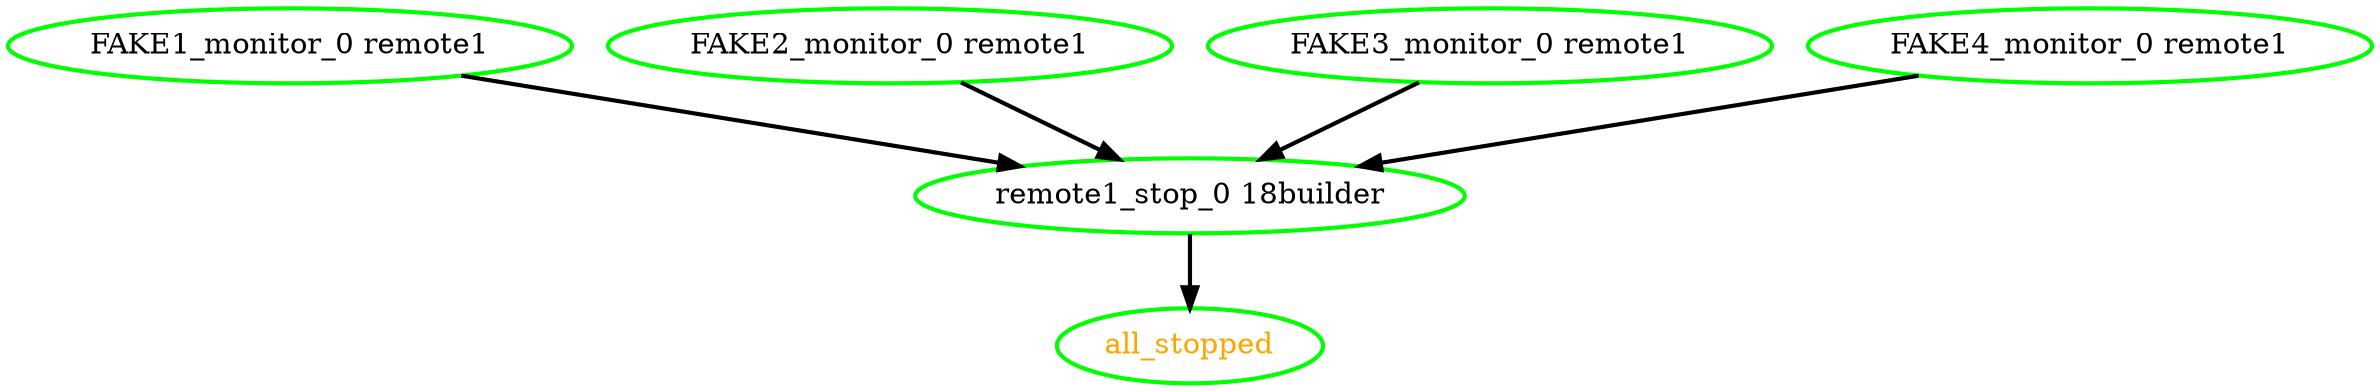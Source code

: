digraph "g" {
"FAKE1_monitor_0 remote1" -> "remote1_stop_0 18builder" [ style = bold]
"FAKE1_monitor_0 remote1" [ style=bold color="green" fontcolor="black"]
"FAKE2_monitor_0 remote1" -> "remote1_stop_0 18builder" [ style = bold]
"FAKE2_monitor_0 remote1" [ style=bold color="green" fontcolor="black"]
"FAKE3_monitor_0 remote1" -> "remote1_stop_0 18builder" [ style = bold]
"FAKE3_monitor_0 remote1" [ style=bold color="green" fontcolor="black"]
"FAKE4_monitor_0 remote1" -> "remote1_stop_0 18builder" [ style = bold]
"FAKE4_monitor_0 remote1" [ style=bold color="green" fontcolor="black"]
"all_stopped" [ style=bold color="green" fontcolor="orange"]
"remote1_stop_0 18builder" -> "all_stopped" [ style = bold]
"remote1_stop_0 18builder" [ style=bold color="green" fontcolor="black"]
}
